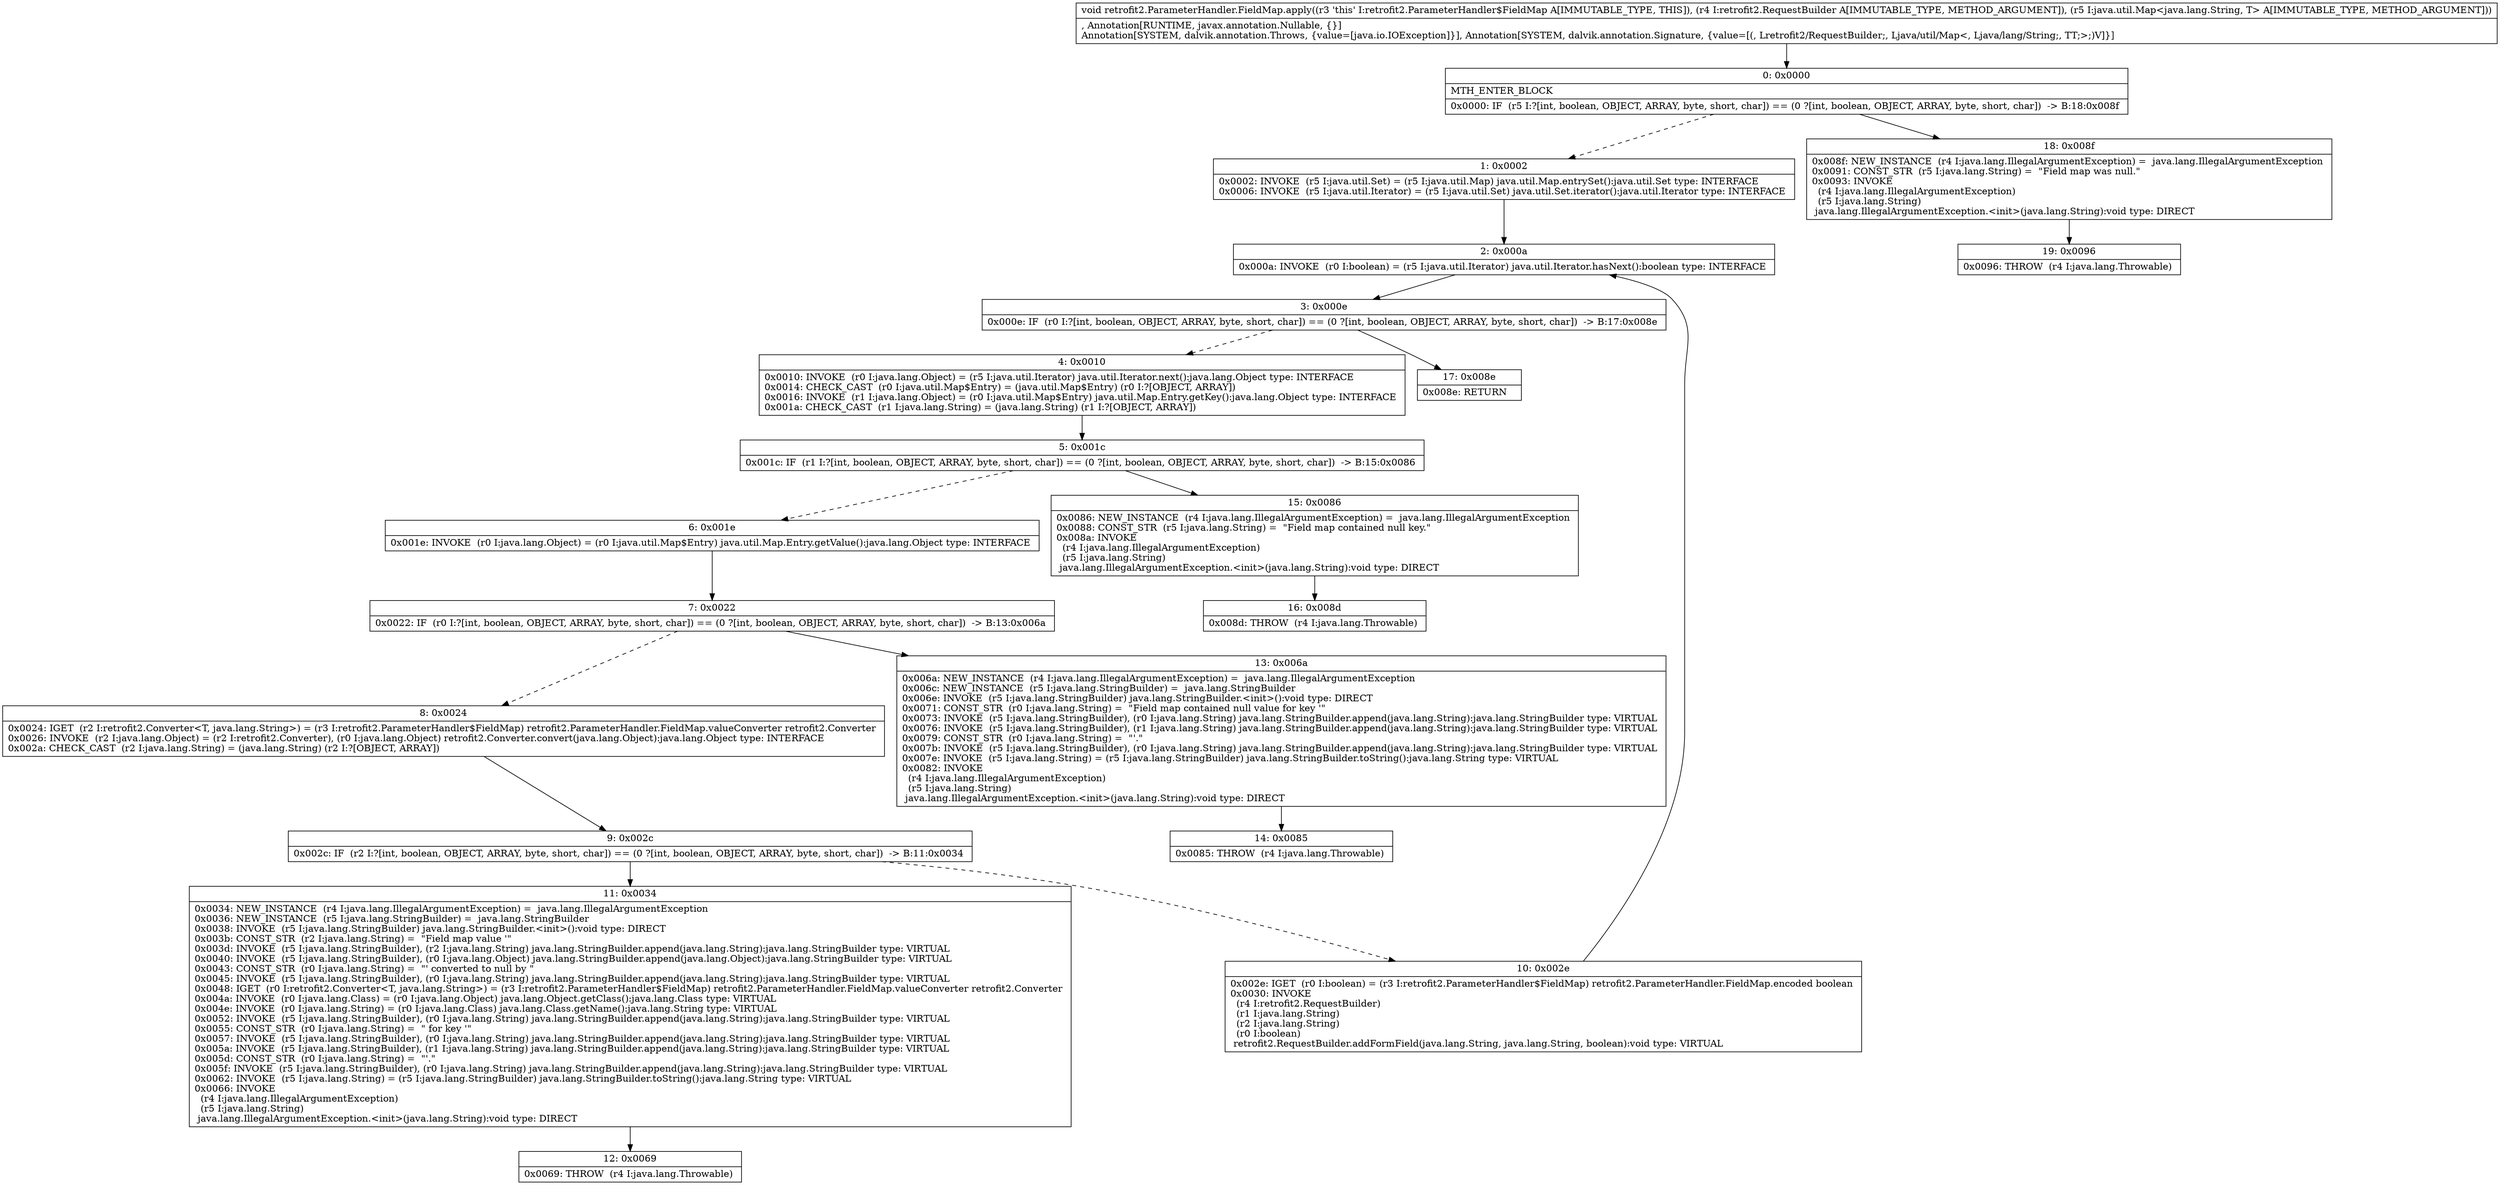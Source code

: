 digraph "CFG forretrofit2.ParameterHandler.FieldMap.apply(Lretrofit2\/RequestBuilder;Ljava\/util\/Map;)V" {
Node_0 [shape=record,label="{0\:\ 0x0000|MTH_ENTER_BLOCK\l|0x0000: IF  (r5 I:?[int, boolean, OBJECT, ARRAY, byte, short, char]) == (0 ?[int, boolean, OBJECT, ARRAY, byte, short, char])  \-\> B:18:0x008f \l}"];
Node_1 [shape=record,label="{1\:\ 0x0002|0x0002: INVOKE  (r5 I:java.util.Set) = (r5 I:java.util.Map) java.util.Map.entrySet():java.util.Set type: INTERFACE \l0x0006: INVOKE  (r5 I:java.util.Iterator) = (r5 I:java.util.Set) java.util.Set.iterator():java.util.Iterator type: INTERFACE \l}"];
Node_2 [shape=record,label="{2\:\ 0x000a|0x000a: INVOKE  (r0 I:boolean) = (r5 I:java.util.Iterator) java.util.Iterator.hasNext():boolean type: INTERFACE \l}"];
Node_3 [shape=record,label="{3\:\ 0x000e|0x000e: IF  (r0 I:?[int, boolean, OBJECT, ARRAY, byte, short, char]) == (0 ?[int, boolean, OBJECT, ARRAY, byte, short, char])  \-\> B:17:0x008e \l}"];
Node_4 [shape=record,label="{4\:\ 0x0010|0x0010: INVOKE  (r0 I:java.lang.Object) = (r5 I:java.util.Iterator) java.util.Iterator.next():java.lang.Object type: INTERFACE \l0x0014: CHECK_CAST  (r0 I:java.util.Map$Entry) = (java.util.Map$Entry) (r0 I:?[OBJECT, ARRAY]) \l0x0016: INVOKE  (r1 I:java.lang.Object) = (r0 I:java.util.Map$Entry) java.util.Map.Entry.getKey():java.lang.Object type: INTERFACE \l0x001a: CHECK_CAST  (r1 I:java.lang.String) = (java.lang.String) (r1 I:?[OBJECT, ARRAY]) \l}"];
Node_5 [shape=record,label="{5\:\ 0x001c|0x001c: IF  (r1 I:?[int, boolean, OBJECT, ARRAY, byte, short, char]) == (0 ?[int, boolean, OBJECT, ARRAY, byte, short, char])  \-\> B:15:0x0086 \l}"];
Node_6 [shape=record,label="{6\:\ 0x001e|0x001e: INVOKE  (r0 I:java.lang.Object) = (r0 I:java.util.Map$Entry) java.util.Map.Entry.getValue():java.lang.Object type: INTERFACE \l}"];
Node_7 [shape=record,label="{7\:\ 0x0022|0x0022: IF  (r0 I:?[int, boolean, OBJECT, ARRAY, byte, short, char]) == (0 ?[int, boolean, OBJECT, ARRAY, byte, short, char])  \-\> B:13:0x006a \l}"];
Node_8 [shape=record,label="{8\:\ 0x0024|0x0024: IGET  (r2 I:retrofit2.Converter\<T, java.lang.String\>) = (r3 I:retrofit2.ParameterHandler$FieldMap) retrofit2.ParameterHandler.FieldMap.valueConverter retrofit2.Converter \l0x0026: INVOKE  (r2 I:java.lang.Object) = (r2 I:retrofit2.Converter), (r0 I:java.lang.Object) retrofit2.Converter.convert(java.lang.Object):java.lang.Object type: INTERFACE \l0x002a: CHECK_CAST  (r2 I:java.lang.String) = (java.lang.String) (r2 I:?[OBJECT, ARRAY]) \l}"];
Node_9 [shape=record,label="{9\:\ 0x002c|0x002c: IF  (r2 I:?[int, boolean, OBJECT, ARRAY, byte, short, char]) == (0 ?[int, boolean, OBJECT, ARRAY, byte, short, char])  \-\> B:11:0x0034 \l}"];
Node_10 [shape=record,label="{10\:\ 0x002e|0x002e: IGET  (r0 I:boolean) = (r3 I:retrofit2.ParameterHandler$FieldMap) retrofit2.ParameterHandler.FieldMap.encoded boolean \l0x0030: INVOKE  \l  (r4 I:retrofit2.RequestBuilder)\l  (r1 I:java.lang.String)\l  (r2 I:java.lang.String)\l  (r0 I:boolean)\l retrofit2.RequestBuilder.addFormField(java.lang.String, java.lang.String, boolean):void type: VIRTUAL \l}"];
Node_11 [shape=record,label="{11\:\ 0x0034|0x0034: NEW_INSTANCE  (r4 I:java.lang.IllegalArgumentException) =  java.lang.IllegalArgumentException \l0x0036: NEW_INSTANCE  (r5 I:java.lang.StringBuilder) =  java.lang.StringBuilder \l0x0038: INVOKE  (r5 I:java.lang.StringBuilder) java.lang.StringBuilder.\<init\>():void type: DIRECT \l0x003b: CONST_STR  (r2 I:java.lang.String) =  \"Field map value '\" \l0x003d: INVOKE  (r5 I:java.lang.StringBuilder), (r2 I:java.lang.String) java.lang.StringBuilder.append(java.lang.String):java.lang.StringBuilder type: VIRTUAL \l0x0040: INVOKE  (r5 I:java.lang.StringBuilder), (r0 I:java.lang.Object) java.lang.StringBuilder.append(java.lang.Object):java.lang.StringBuilder type: VIRTUAL \l0x0043: CONST_STR  (r0 I:java.lang.String) =  \"' converted to null by \" \l0x0045: INVOKE  (r5 I:java.lang.StringBuilder), (r0 I:java.lang.String) java.lang.StringBuilder.append(java.lang.String):java.lang.StringBuilder type: VIRTUAL \l0x0048: IGET  (r0 I:retrofit2.Converter\<T, java.lang.String\>) = (r3 I:retrofit2.ParameterHandler$FieldMap) retrofit2.ParameterHandler.FieldMap.valueConverter retrofit2.Converter \l0x004a: INVOKE  (r0 I:java.lang.Class) = (r0 I:java.lang.Object) java.lang.Object.getClass():java.lang.Class type: VIRTUAL \l0x004e: INVOKE  (r0 I:java.lang.String) = (r0 I:java.lang.Class) java.lang.Class.getName():java.lang.String type: VIRTUAL \l0x0052: INVOKE  (r5 I:java.lang.StringBuilder), (r0 I:java.lang.String) java.lang.StringBuilder.append(java.lang.String):java.lang.StringBuilder type: VIRTUAL \l0x0055: CONST_STR  (r0 I:java.lang.String) =  \" for key '\" \l0x0057: INVOKE  (r5 I:java.lang.StringBuilder), (r0 I:java.lang.String) java.lang.StringBuilder.append(java.lang.String):java.lang.StringBuilder type: VIRTUAL \l0x005a: INVOKE  (r5 I:java.lang.StringBuilder), (r1 I:java.lang.String) java.lang.StringBuilder.append(java.lang.String):java.lang.StringBuilder type: VIRTUAL \l0x005d: CONST_STR  (r0 I:java.lang.String) =  \"'.\" \l0x005f: INVOKE  (r5 I:java.lang.StringBuilder), (r0 I:java.lang.String) java.lang.StringBuilder.append(java.lang.String):java.lang.StringBuilder type: VIRTUAL \l0x0062: INVOKE  (r5 I:java.lang.String) = (r5 I:java.lang.StringBuilder) java.lang.StringBuilder.toString():java.lang.String type: VIRTUAL \l0x0066: INVOKE  \l  (r4 I:java.lang.IllegalArgumentException)\l  (r5 I:java.lang.String)\l java.lang.IllegalArgumentException.\<init\>(java.lang.String):void type: DIRECT \l}"];
Node_12 [shape=record,label="{12\:\ 0x0069|0x0069: THROW  (r4 I:java.lang.Throwable) \l}"];
Node_13 [shape=record,label="{13\:\ 0x006a|0x006a: NEW_INSTANCE  (r4 I:java.lang.IllegalArgumentException) =  java.lang.IllegalArgumentException \l0x006c: NEW_INSTANCE  (r5 I:java.lang.StringBuilder) =  java.lang.StringBuilder \l0x006e: INVOKE  (r5 I:java.lang.StringBuilder) java.lang.StringBuilder.\<init\>():void type: DIRECT \l0x0071: CONST_STR  (r0 I:java.lang.String) =  \"Field map contained null value for key '\" \l0x0073: INVOKE  (r5 I:java.lang.StringBuilder), (r0 I:java.lang.String) java.lang.StringBuilder.append(java.lang.String):java.lang.StringBuilder type: VIRTUAL \l0x0076: INVOKE  (r5 I:java.lang.StringBuilder), (r1 I:java.lang.String) java.lang.StringBuilder.append(java.lang.String):java.lang.StringBuilder type: VIRTUAL \l0x0079: CONST_STR  (r0 I:java.lang.String) =  \"'.\" \l0x007b: INVOKE  (r5 I:java.lang.StringBuilder), (r0 I:java.lang.String) java.lang.StringBuilder.append(java.lang.String):java.lang.StringBuilder type: VIRTUAL \l0x007e: INVOKE  (r5 I:java.lang.String) = (r5 I:java.lang.StringBuilder) java.lang.StringBuilder.toString():java.lang.String type: VIRTUAL \l0x0082: INVOKE  \l  (r4 I:java.lang.IllegalArgumentException)\l  (r5 I:java.lang.String)\l java.lang.IllegalArgumentException.\<init\>(java.lang.String):void type: DIRECT \l}"];
Node_14 [shape=record,label="{14\:\ 0x0085|0x0085: THROW  (r4 I:java.lang.Throwable) \l}"];
Node_15 [shape=record,label="{15\:\ 0x0086|0x0086: NEW_INSTANCE  (r4 I:java.lang.IllegalArgumentException) =  java.lang.IllegalArgumentException \l0x0088: CONST_STR  (r5 I:java.lang.String) =  \"Field map contained null key.\" \l0x008a: INVOKE  \l  (r4 I:java.lang.IllegalArgumentException)\l  (r5 I:java.lang.String)\l java.lang.IllegalArgumentException.\<init\>(java.lang.String):void type: DIRECT \l}"];
Node_16 [shape=record,label="{16\:\ 0x008d|0x008d: THROW  (r4 I:java.lang.Throwable) \l}"];
Node_17 [shape=record,label="{17\:\ 0x008e|0x008e: RETURN   \l}"];
Node_18 [shape=record,label="{18\:\ 0x008f|0x008f: NEW_INSTANCE  (r4 I:java.lang.IllegalArgumentException) =  java.lang.IllegalArgumentException \l0x0091: CONST_STR  (r5 I:java.lang.String) =  \"Field map was null.\" \l0x0093: INVOKE  \l  (r4 I:java.lang.IllegalArgumentException)\l  (r5 I:java.lang.String)\l java.lang.IllegalArgumentException.\<init\>(java.lang.String):void type: DIRECT \l}"];
Node_19 [shape=record,label="{19\:\ 0x0096|0x0096: THROW  (r4 I:java.lang.Throwable) \l}"];
MethodNode[shape=record,label="{void retrofit2.ParameterHandler.FieldMap.apply((r3 'this' I:retrofit2.ParameterHandler$FieldMap A[IMMUTABLE_TYPE, THIS]), (r4 I:retrofit2.RequestBuilder A[IMMUTABLE_TYPE, METHOD_ARGUMENT]), (r5 I:java.util.Map\<java.lang.String, T\> A[IMMUTABLE_TYPE, METHOD_ARGUMENT]))  | , Annotation[RUNTIME, javax.annotation.Nullable, \{\}]\lAnnotation[SYSTEM, dalvik.annotation.Throws, \{value=[java.io.IOException]\}], Annotation[SYSTEM, dalvik.annotation.Signature, \{value=[(, Lretrofit2\/RequestBuilder;, Ljava\/util\/Map\<, Ljava\/lang\/String;, TT;\>;)V]\}]\l}"];
MethodNode -> Node_0;
Node_0 -> Node_1[style=dashed];
Node_0 -> Node_18;
Node_1 -> Node_2;
Node_2 -> Node_3;
Node_3 -> Node_4[style=dashed];
Node_3 -> Node_17;
Node_4 -> Node_5;
Node_5 -> Node_6[style=dashed];
Node_5 -> Node_15;
Node_6 -> Node_7;
Node_7 -> Node_8[style=dashed];
Node_7 -> Node_13;
Node_8 -> Node_9;
Node_9 -> Node_10[style=dashed];
Node_9 -> Node_11;
Node_10 -> Node_2;
Node_11 -> Node_12;
Node_13 -> Node_14;
Node_15 -> Node_16;
Node_18 -> Node_19;
}

